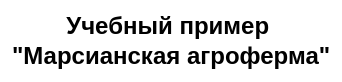 <mxfile version="24.7.17">
  <diagram name="Page-1" id="eQe-AuBoN1BDy_52ouXp">
    <mxGraphModel dx="1518" dy="888" grid="1" gridSize="10" guides="1" tooltips="1" connect="1" arrows="1" fold="1" page="1" pageScale="1" pageWidth="1100" pageHeight="850" math="0" shadow="0">
      <root>
        <mxCell id="0" />
        <mxCell id="1" parent="0" />
        <mxCell id="OyyDzVFV8BEJce0tClup-1" value="Учебный пример&amp;nbsp;&lt;div&gt;&quot;Марсианская агроферма&quot;&lt;/div&gt;" style="text;html=1;align=center;verticalAlign=middle;resizable=0;points=[];autosize=1;strokeColor=none;fillColor=none;fontStyle=1" vertex="1" parent="1">
          <mxGeometry x="30" y="10" width="170" height="40" as="geometry" />
        </mxCell>
      </root>
    </mxGraphModel>
  </diagram>
</mxfile>
